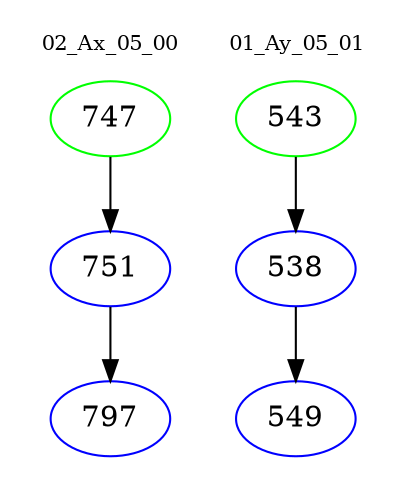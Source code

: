 digraph{
subgraph cluster_0 {
color = white
label = "02_Ax_05_00";
fontsize=10;
T0_747 [label="747", color="green"]
T0_747 -> T0_751 [color="black"]
T0_751 [label="751", color="blue"]
T0_751 -> T0_797 [color="black"]
T0_797 [label="797", color="blue"]
}
subgraph cluster_1 {
color = white
label = "01_Ay_05_01";
fontsize=10;
T1_543 [label="543", color="green"]
T1_543 -> T1_538 [color="black"]
T1_538 [label="538", color="blue"]
T1_538 -> T1_549 [color="black"]
T1_549 [label="549", color="blue"]
}
}
